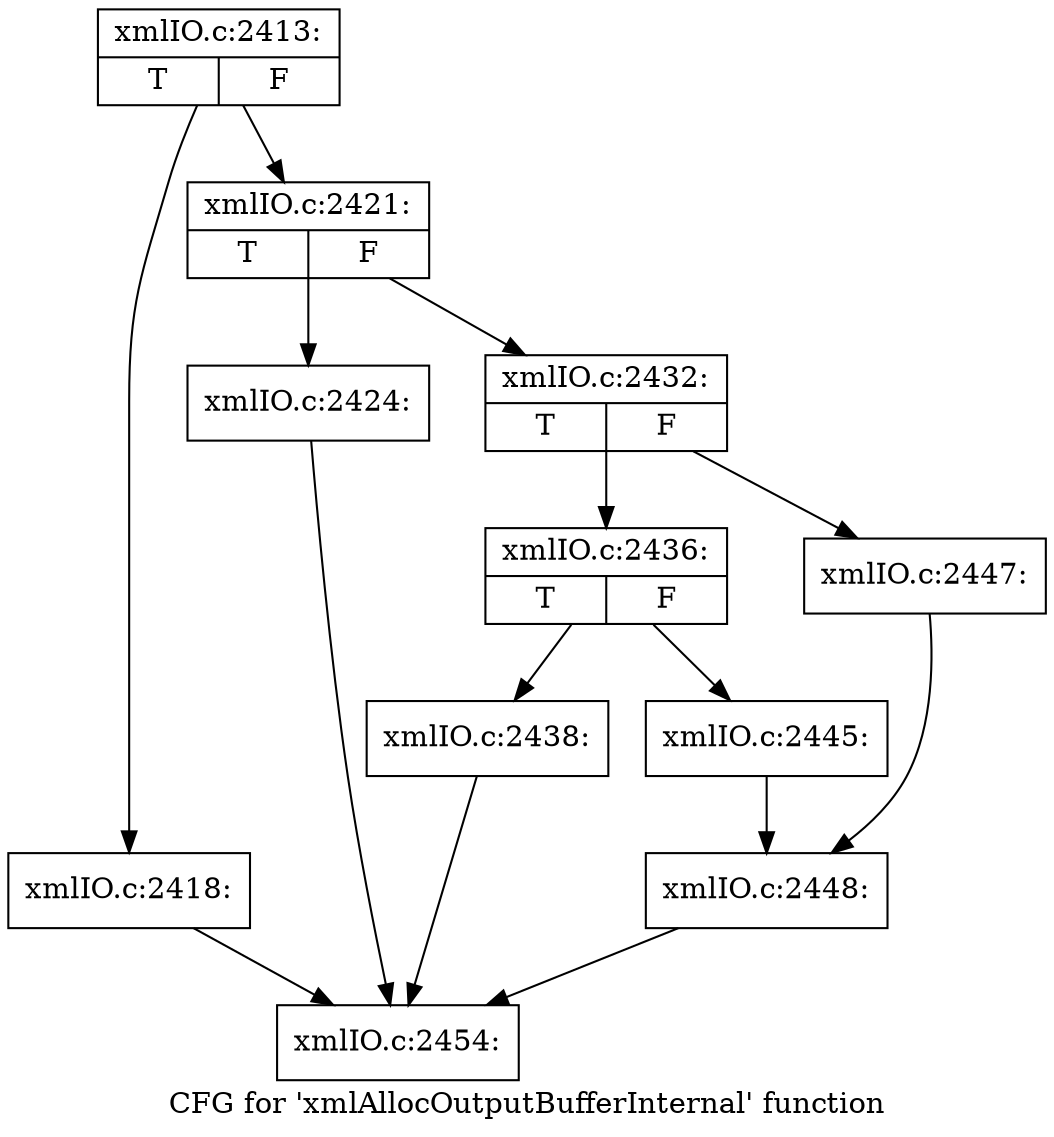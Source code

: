 digraph "CFG for 'xmlAllocOutputBufferInternal' function" {
	label="CFG for 'xmlAllocOutputBufferInternal' function";

	Node0x55ed346d2ec0 [shape=record,label="{xmlIO.c:2413:|{<s0>T|<s1>F}}"];
	Node0x55ed346d2ec0 -> Node0x55ed3474b270;
	Node0x55ed346d2ec0 -> Node0x55ed3474b2c0;
	Node0x55ed3474b270 [shape=record,label="{xmlIO.c:2418:}"];
	Node0x55ed3474b270 -> Node0x55ed346d2b10;
	Node0x55ed3474b2c0 [shape=record,label="{xmlIO.c:2421:|{<s0>T|<s1>F}}"];
	Node0x55ed3474b2c0 -> Node0x55ed3474bd20;
	Node0x55ed3474b2c0 -> Node0x55ed3474bd70;
	Node0x55ed3474bd20 [shape=record,label="{xmlIO.c:2424:}"];
	Node0x55ed3474bd20 -> Node0x55ed346d2b10;
	Node0x55ed3474bd70 [shape=record,label="{xmlIO.c:2432:|{<s0>T|<s1>F}}"];
	Node0x55ed3474bd70 -> Node0x55ed3474ca00;
	Node0x55ed3474bd70 -> Node0x55ed3474caa0;
	Node0x55ed3474ca00 [shape=record,label="{xmlIO.c:2436:|{<s0>T|<s1>F}}"];
	Node0x55ed3474ca00 -> Node0x55ed3474d100;
	Node0x55ed3474ca00 -> Node0x55ed3474d150;
	Node0x55ed3474d100 [shape=record,label="{xmlIO.c:2438:}"];
	Node0x55ed3474d100 -> Node0x55ed346d2b10;
	Node0x55ed3474d150 [shape=record,label="{xmlIO.c:2445:}"];
	Node0x55ed3474d150 -> Node0x55ed3474ca50;
	Node0x55ed3474caa0 [shape=record,label="{xmlIO.c:2447:}"];
	Node0x55ed3474caa0 -> Node0x55ed3474ca50;
	Node0x55ed3474ca50 [shape=record,label="{xmlIO.c:2448:}"];
	Node0x55ed3474ca50 -> Node0x55ed346d2b10;
	Node0x55ed346d2b10 [shape=record,label="{xmlIO.c:2454:}"];
}
